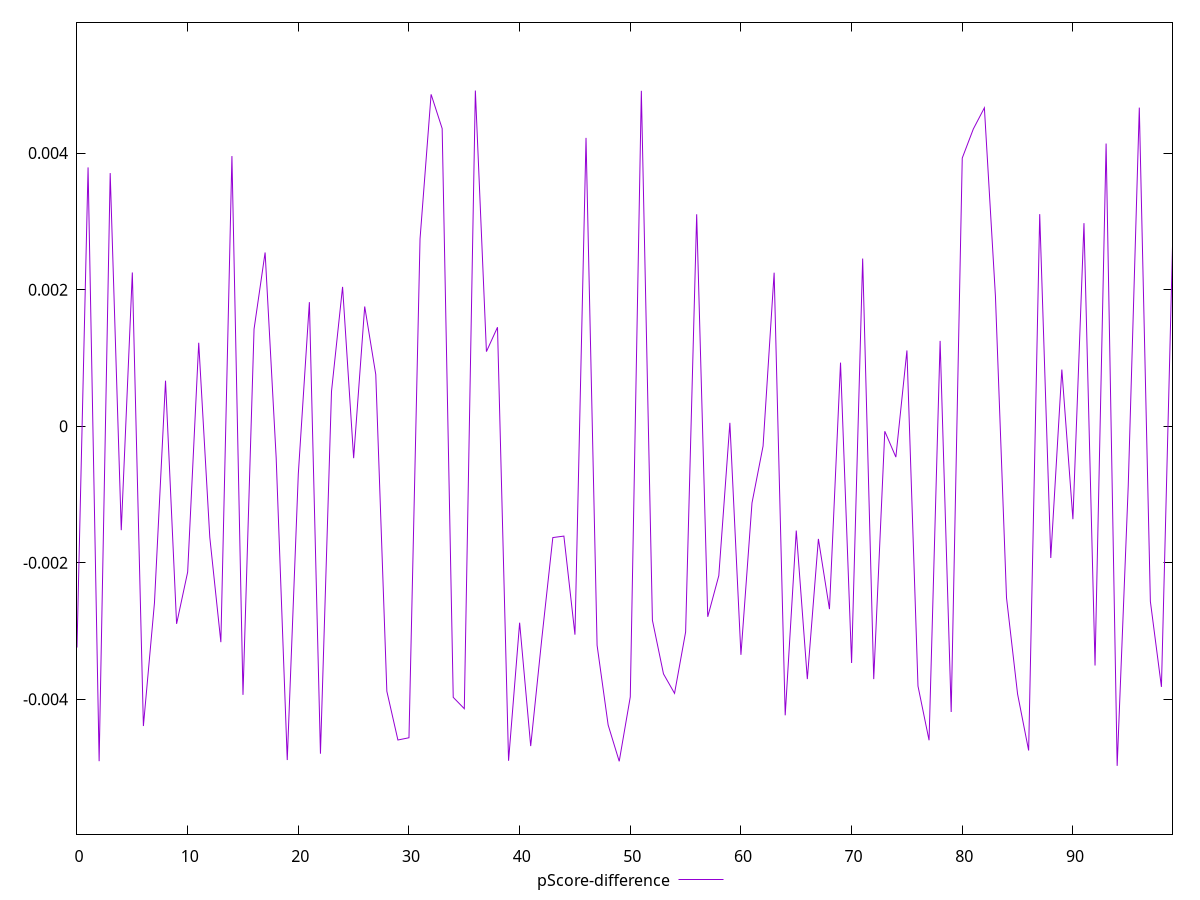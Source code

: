 reset

$pScoreDifference <<EOF
0 -0.0032414047496952536
1 0.0037902313955368028
2 -0.004905900959571996
3 0.0037073951789790005
4 -0.0015227369111758815
5 0.0022516143844427683
6 -0.004391108367925556
7 -0.0025869035423911058
8 0.0006665542104772326
9 -0.002894283559342292
10 -0.0021359696609291046
11 0.0012216373278072234
12 -0.001625884854875137
13 -0.0031625734936145955
14 0.003955973628076204
15 -0.003934144419281527
16 0.0014225783399917091
17 0.0025441609709390134
18 -0.0004647147274546848
19 -0.004888803314296752
20 -0.0006985339565954707
21 0.0018170699713663252
22 -0.004796081258102491
23 0.0005112478053037606
24 0.0020404272249112676
25 -0.0004678228798474793
26 0.0017530535572596317
27 0.0007568694664558118
28 -0.003881223120355992
29 -0.004595455037554208
30 -0.004562507895791268
31 0.0027430403195982667
32 0.004860000742352599
33 0.0043590610198182
34 -0.003970759199464102
35 -0.004137210496282684
36 0.004915317955077825
37 0.0010924543173940204
38 0.0014492089534746677
39 -0.004899493986883607
40 -0.0028776184588692466
41 -0.004684425767119027
42 -0.003118632977044067
43 -0.0016309059463690545
44 -0.0016093420843144024
45 -0.0030529805592549586
46 0.004222460751284296
47 -0.003208537877276596
48 -0.004375961925053629
49 -0.004907628455622981
50 -0.003963961253867998
51 0.004911485383523151
52 -0.0028420821351967662
53 -0.003626984764100949
54 -0.003912483594396665
55 -0.0030145196059589985
56 0.0031038315392415416
57 -0.0027911941930488515
58 -0.002188408187297597
59 0.000049154703482212625
60 -0.0033485143460076916
61 -0.0011235951287041912
62 -0.00029046995858250657
63 0.00224861276030619
64 -0.004233865487432209
65 -0.0015286349155620993
66 -0.0037034241442510663
67 -0.0016504683666191955
68 -0.0026788813891172047
69 0.0009311770066470215
70 -0.003467906240869789
71 0.00245563754836009
72 -0.00370357787397535
73 -0.00007410647672712045
74 -0.0004524116145648849
75 0.0011092468107327669
76 -0.0038056969095330295
77 -0.0045991966394872685
78 0.0012496100538738064
79 -0.004185326557298086
80 0.003926974832101138
81 0.004352551422140305
82 0.004663009898156822
83 0.0019012369635688087
84 -0.002513497065394499
85 -0.003922281249943316
86 -0.004749063859814329
87 0.0031056016417482235
88 -0.001930133492703212
89 0.0008291512547689006
90 -0.0013620141689699716
91 0.0029740363819513727
92 -0.0035051448380842842
93 0.004139285716386887
94 -0.004974106842230985
95 -0.0008732731227333312
96 0.004666037765529096
97 -0.002565020379102112
98 -0.0038178295311326327
99 0.0026342720317807933
EOF

set key outside below
set xrange [0:99]
set yrange [-0.005974106842230985:0.005915317955077825]
set trange [-0.005974106842230985:0.005915317955077825]
set terminal svg size 640, 500 enhanced background rgb 'white'
set output "reports/report_00032_2021-02-25T10-28-15.087Z/speed-index/samples/music/pScore-difference/values.svg"

plot $pScoreDifference title "pScore-difference" with line

reset
